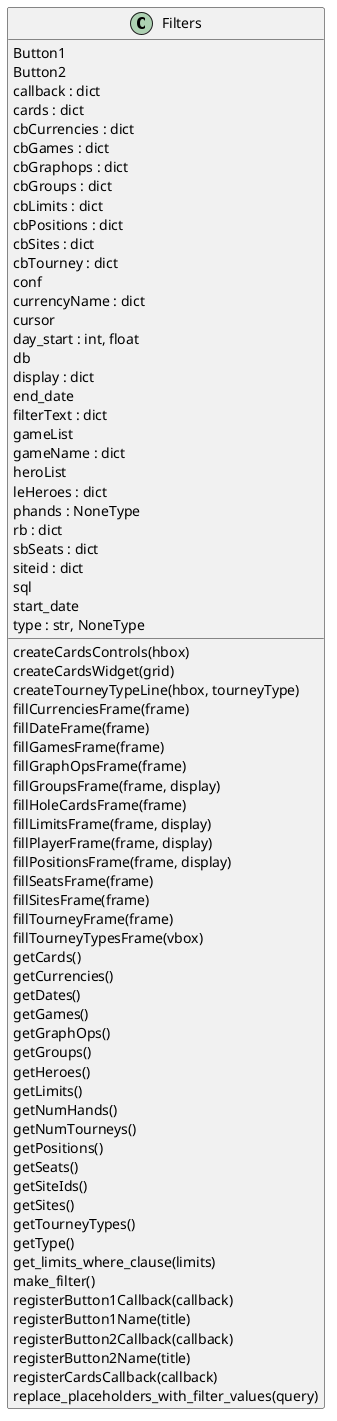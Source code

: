 @startuml classes
set namespaceSeparator none
class "Filters" as Filters.Filters {
  Button1
  Button2
  callback : dict
  cards : dict
  cbCurrencies : dict
  cbGames : dict
  cbGraphops : dict
  cbGroups : dict
  cbLimits : dict
  cbPositions : dict
  cbSites : dict
  cbTourney : dict
  conf
  currencyName : dict
  cursor
  day_start : int, float
  db
  display : dict
  end_date
  filterText : dict
  gameList
  gameName : dict
  heroList
  leHeroes : dict
  phands : NoneType
  rb : dict
  sbSeats : dict
  siteid : dict
  sql
  start_date
  type : str, NoneType
  createCardsControls(hbox)
  createCardsWidget(grid)
  createTourneyTypeLine(hbox, tourneyType)
  fillCurrenciesFrame(frame)
  fillDateFrame(frame)
  fillGamesFrame(frame)
  fillGraphOpsFrame(frame)
  fillGroupsFrame(frame, display)
  fillHoleCardsFrame(frame)
  fillLimitsFrame(frame, display)
  fillPlayerFrame(frame, display)
  fillPositionsFrame(frame, display)
  fillSeatsFrame(frame)
  fillSitesFrame(frame)
  fillTourneyFrame(frame)
  fillTourneyTypesFrame(vbox)
  getCards()
  getCurrencies()
  getDates()
  getGames()
  getGraphOps()
  getGroups()
  getHeroes()
  getLimits()
  getNumHands()
  getNumTourneys()
  getPositions()
  getSeats()
  getSiteIds()
  getSites()
  getTourneyTypes()
  getType()
  get_limits_where_clause(limits)
  make_filter()
  registerButton1Callback(callback)
  registerButton1Name(title)
  registerButton2Callback(callback)
  registerButton2Name(title)
  registerCardsCallback(callback)
  replace_placeholders_with_filter_values(query)
}
@enduml
